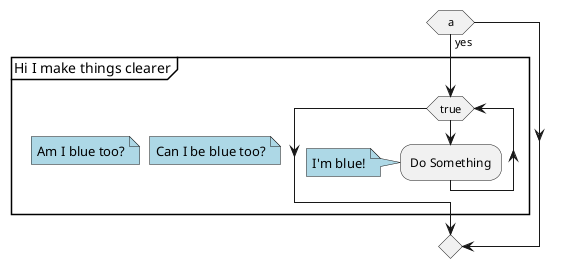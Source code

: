 {
  "sha1": "ji2bis4156p68k64pxyzta86jtxq8y",
  "insertion": {
    "when": "2024-06-03T18:59:31.915Z",
    "url": "http://forum.plantuml.net/9216/color-on-partition-note-gets-ignored-and-note-the-wrong-side",
    "user": "plantuml@gmail.com"
  }
}
@startuml
if (a) then (yes)
  partition "Hi I make things clearer" {
    note #lightblue
      Am I blue too?
    end note
    while (true)
      note #lightblue
        Can I be blue too?
      end note
       :Do Something;
       note #lightblue
         I'm blue!
       end note
    end while
  }
endif
@enduml
